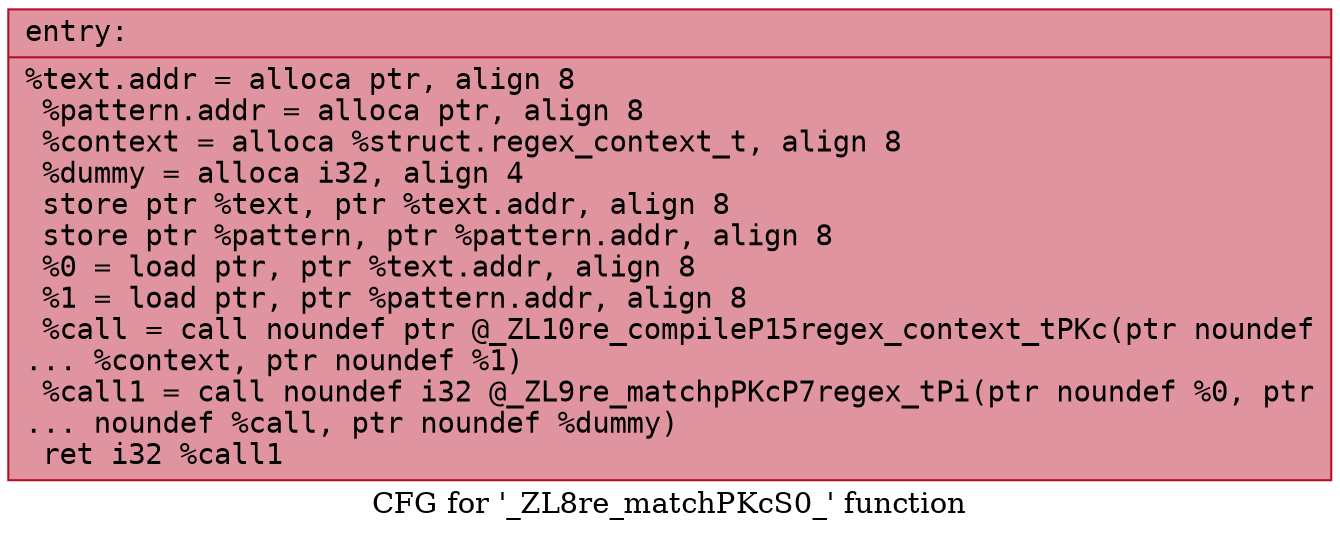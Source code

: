 digraph "CFG for '_ZL8re_matchPKcS0_' function" {
	label="CFG for '_ZL8re_matchPKcS0_' function";

	Node0x5584164a9460 [shape=record,color="#b70d28ff", style=filled, fillcolor="#b70d2870" fontname="Courier",label="{entry:\l|  %text.addr = alloca ptr, align 8\l  %pattern.addr = alloca ptr, align 8\l  %context = alloca %struct.regex_context_t, align 8\l  %dummy = alloca i32, align 4\l  store ptr %text, ptr %text.addr, align 8\l  store ptr %pattern, ptr %pattern.addr, align 8\l  %0 = load ptr, ptr %text.addr, align 8\l  %1 = load ptr, ptr %pattern.addr, align 8\l  %call = call noundef ptr @_ZL10re_compileP15regex_context_tPKc(ptr noundef\l... %context, ptr noundef %1)\l  %call1 = call noundef i32 @_ZL9re_matchpPKcP7regex_tPi(ptr noundef %0, ptr\l... noundef %call, ptr noundef %dummy)\l  ret i32 %call1\l}"];
}
